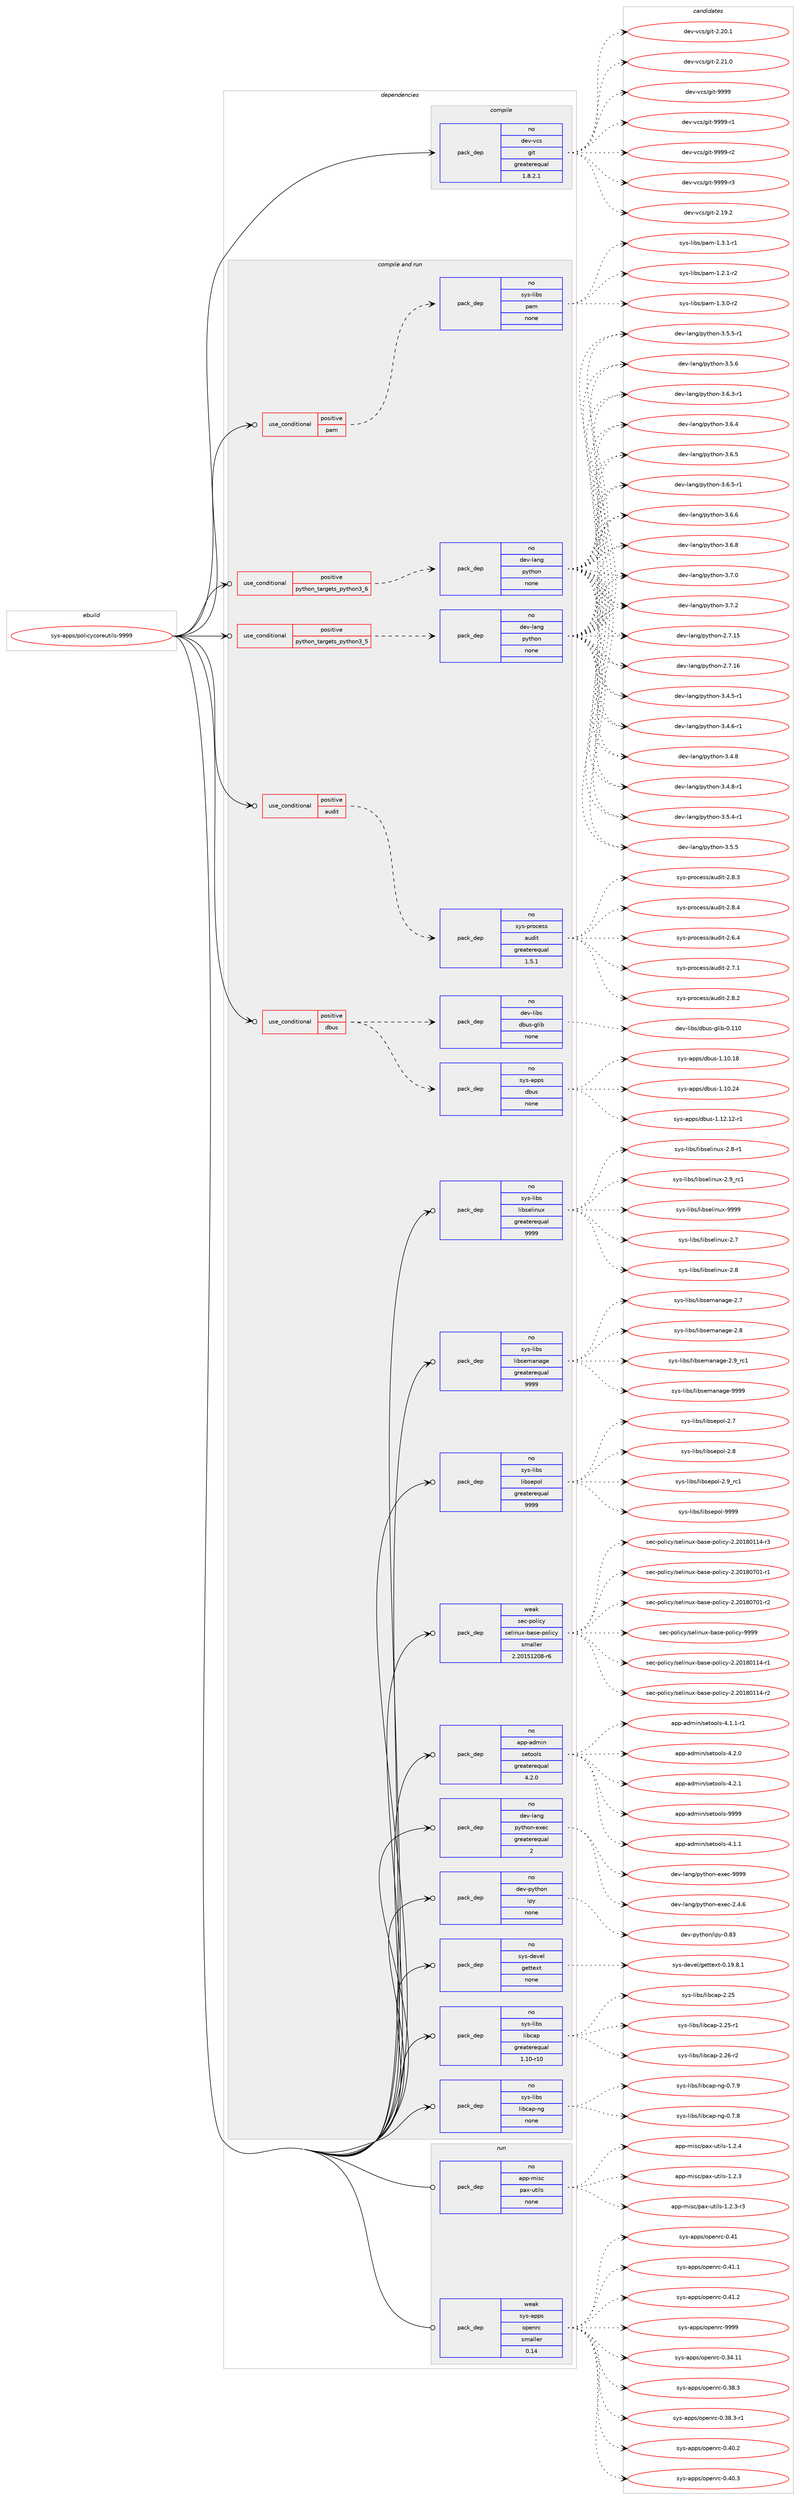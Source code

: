 digraph prolog {

# *************
# Graph options
# *************

newrank=true;
concentrate=true;
compound=true;
graph [rankdir=LR,fontname=Helvetica,fontsize=10,ranksep=1.5];#, ranksep=2.5, nodesep=0.2];
edge  [arrowhead=vee];
node  [fontname=Helvetica,fontsize=10];

# **********
# The ebuild
# **********

subgraph cluster_leftcol {
color=gray;
rank=same;
label=<<i>ebuild</i>>;
id [label="sys-apps/policycoreutils-9999", color=red, width=4, href="../sys-apps/policycoreutils-9999.svg"];
}

# ****************
# The dependencies
# ****************

subgraph cluster_midcol {
color=gray;
label=<<i>dependencies</i>>;
subgraph cluster_compile {
fillcolor="#eeeeee";
style=filled;
label=<<i>compile</i>>;
subgraph pack1228660 {
dependency1713405 [label=<<TABLE BORDER="0" CELLBORDER="1" CELLSPACING="0" CELLPADDING="4" WIDTH="220"><TR><TD ROWSPAN="6" CELLPADDING="30">pack_dep</TD></TR><TR><TD WIDTH="110">no</TD></TR><TR><TD>dev-vcs</TD></TR><TR><TD>git</TD></TR><TR><TD>greaterequal</TD></TR><TR><TD>1.8.2.1</TD></TR></TABLE>>, shape=none, color=blue];
}
id:e -> dependency1713405:w [weight=20,style="solid",arrowhead="vee"];
}
subgraph cluster_compileandrun {
fillcolor="#eeeeee";
style=filled;
label=<<i>compile and run</i>>;
subgraph cond456729 {
dependency1713406 [label=<<TABLE BORDER="0" CELLBORDER="1" CELLSPACING="0" CELLPADDING="4"><TR><TD ROWSPAN="3" CELLPADDING="10">use_conditional</TD></TR><TR><TD>positive</TD></TR><TR><TD>audit</TD></TR></TABLE>>, shape=none, color=red];
subgraph pack1228661 {
dependency1713407 [label=<<TABLE BORDER="0" CELLBORDER="1" CELLSPACING="0" CELLPADDING="4" WIDTH="220"><TR><TD ROWSPAN="6" CELLPADDING="30">pack_dep</TD></TR><TR><TD WIDTH="110">no</TD></TR><TR><TD>sys-process</TD></TR><TR><TD>audit</TD></TR><TR><TD>greaterequal</TD></TR><TR><TD>1.5.1</TD></TR></TABLE>>, shape=none, color=blue];
}
dependency1713406:e -> dependency1713407:w [weight=20,style="dashed",arrowhead="vee"];
}
id:e -> dependency1713406:w [weight=20,style="solid",arrowhead="odotvee"];
subgraph cond456730 {
dependency1713408 [label=<<TABLE BORDER="0" CELLBORDER="1" CELLSPACING="0" CELLPADDING="4"><TR><TD ROWSPAN="3" CELLPADDING="10">use_conditional</TD></TR><TR><TD>positive</TD></TR><TR><TD>dbus</TD></TR></TABLE>>, shape=none, color=red];
subgraph pack1228662 {
dependency1713409 [label=<<TABLE BORDER="0" CELLBORDER="1" CELLSPACING="0" CELLPADDING="4" WIDTH="220"><TR><TD ROWSPAN="6" CELLPADDING="30">pack_dep</TD></TR><TR><TD WIDTH="110">no</TD></TR><TR><TD>sys-apps</TD></TR><TR><TD>dbus</TD></TR><TR><TD>none</TD></TR><TR><TD></TD></TR></TABLE>>, shape=none, color=blue];
}
dependency1713408:e -> dependency1713409:w [weight=20,style="dashed",arrowhead="vee"];
subgraph pack1228663 {
dependency1713410 [label=<<TABLE BORDER="0" CELLBORDER="1" CELLSPACING="0" CELLPADDING="4" WIDTH="220"><TR><TD ROWSPAN="6" CELLPADDING="30">pack_dep</TD></TR><TR><TD WIDTH="110">no</TD></TR><TR><TD>dev-libs</TD></TR><TR><TD>dbus-glib</TD></TR><TR><TD>none</TD></TR><TR><TD></TD></TR></TABLE>>, shape=none, color=blue];
}
dependency1713408:e -> dependency1713410:w [weight=20,style="dashed",arrowhead="vee"];
}
id:e -> dependency1713408:w [weight=20,style="solid",arrowhead="odotvee"];
subgraph cond456731 {
dependency1713411 [label=<<TABLE BORDER="0" CELLBORDER="1" CELLSPACING="0" CELLPADDING="4"><TR><TD ROWSPAN="3" CELLPADDING="10">use_conditional</TD></TR><TR><TD>positive</TD></TR><TR><TD>pam</TD></TR></TABLE>>, shape=none, color=red];
subgraph pack1228664 {
dependency1713412 [label=<<TABLE BORDER="0" CELLBORDER="1" CELLSPACING="0" CELLPADDING="4" WIDTH="220"><TR><TD ROWSPAN="6" CELLPADDING="30">pack_dep</TD></TR><TR><TD WIDTH="110">no</TD></TR><TR><TD>sys-libs</TD></TR><TR><TD>pam</TD></TR><TR><TD>none</TD></TR><TR><TD></TD></TR></TABLE>>, shape=none, color=blue];
}
dependency1713411:e -> dependency1713412:w [weight=20,style="dashed",arrowhead="vee"];
}
id:e -> dependency1713411:w [weight=20,style="solid",arrowhead="odotvee"];
subgraph cond456732 {
dependency1713413 [label=<<TABLE BORDER="0" CELLBORDER="1" CELLSPACING="0" CELLPADDING="4"><TR><TD ROWSPAN="3" CELLPADDING="10">use_conditional</TD></TR><TR><TD>positive</TD></TR><TR><TD>python_targets_python3_5</TD></TR></TABLE>>, shape=none, color=red];
subgraph pack1228665 {
dependency1713414 [label=<<TABLE BORDER="0" CELLBORDER="1" CELLSPACING="0" CELLPADDING="4" WIDTH="220"><TR><TD ROWSPAN="6" CELLPADDING="30">pack_dep</TD></TR><TR><TD WIDTH="110">no</TD></TR><TR><TD>dev-lang</TD></TR><TR><TD>python</TD></TR><TR><TD>none</TD></TR><TR><TD></TD></TR></TABLE>>, shape=none, color=blue];
}
dependency1713413:e -> dependency1713414:w [weight=20,style="dashed",arrowhead="vee"];
}
id:e -> dependency1713413:w [weight=20,style="solid",arrowhead="odotvee"];
subgraph cond456733 {
dependency1713415 [label=<<TABLE BORDER="0" CELLBORDER="1" CELLSPACING="0" CELLPADDING="4"><TR><TD ROWSPAN="3" CELLPADDING="10">use_conditional</TD></TR><TR><TD>positive</TD></TR><TR><TD>python_targets_python3_6</TD></TR></TABLE>>, shape=none, color=red];
subgraph pack1228666 {
dependency1713416 [label=<<TABLE BORDER="0" CELLBORDER="1" CELLSPACING="0" CELLPADDING="4" WIDTH="220"><TR><TD ROWSPAN="6" CELLPADDING="30">pack_dep</TD></TR><TR><TD WIDTH="110">no</TD></TR><TR><TD>dev-lang</TD></TR><TR><TD>python</TD></TR><TR><TD>none</TD></TR><TR><TD></TD></TR></TABLE>>, shape=none, color=blue];
}
dependency1713415:e -> dependency1713416:w [weight=20,style="dashed",arrowhead="vee"];
}
id:e -> dependency1713415:w [weight=20,style="solid",arrowhead="odotvee"];
subgraph pack1228667 {
dependency1713417 [label=<<TABLE BORDER="0" CELLBORDER="1" CELLSPACING="0" CELLPADDING="4" WIDTH="220"><TR><TD ROWSPAN="6" CELLPADDING="30">pack_dep</TD></TR><TR><TD WIDTH="110">no</TD></TR><TR><TD>app-admin</TD></TR><TR><TD>setools</TD></TR><TR><TD>greaterequal</TD></TR><TR><TD>4.2.0</TD></TR></TABLE>>, shape=none, color=blue];
}
id:e -> dependency1713417:w [weight=20,style="solid",arrowhead="odotvee"];
subgraph pack1228668 {
dependency1713418 [label=<<TABLE BORDER="0" CELLBORDER="1" CELLSPACING="0" CELLPADDING="4" WIDTH="220"><TR><TD ROWSPAN="6" CELLPADDING="30">pack_dep</TD></TR><TR><TD WIDTH="110">no</TD></TR><TR><TD>dev-lang</TD></TR><TR><TD>python-exec</TD></TR><TR><TD>greaterequal</TD></TR><TR><TD>2</TD></TR></TABLE>>, shape=none, color=blue];
}
id:e -> dependency1713418:w [weight=20,style="solid",arrowhead="odotvee"];
subgraph pack1228669 {
dependency1713419 [label=<<TABLE BORDER="0" CELLBORDER="1" CELLSPACING="0" CELLPADDING="4" WIDTH="220"><TR><TD ROWSPAN="6" CELLPADDING="30">pack_dep</TD></TR><TR><TD WIDTH="110">no</TD></TR><TR><TD>dev-python</TD></TR><TR><TD>ipy</TD></TR><TR><TD>none</TD></TR><TR><TD></TD></TR></TABLE>>, shape=none, color=blue];
}
id:e -> dependency1713419:w [weight=20,style="solid",arrowhead="odotvee"];
subgraph pack1228670 {
dependency1713420 [label=<<TABLE BORDER="0" CELLBORDER="1" CELLSPACING="0" CELLPADDING="4" WIDTH="220"><TR><TD ROWSPAN="6" CELLPADDING="30">pack_dep</TD></TR><TR><TD WIDTH="110">no</TD></TR><TR><TD>sys-devel</TD></TR><TR><TD>gettext</TD></TR><TR><TD>none</TD></TR><TR><TD></TD></TR></TABLE>>, shape=none, color=blue];
}
id:e -> dependency1713420:w [weight=20,style="solid",arrowhead="odotvee"];
subgraph pack1228671 {
dependency1713421 [label=<<TABLE BORDER="0" CELLBORDER="1" CELLSPACING="0" CELLPADDING="4" WIDTH="220"><TR><TD ROWSPAN="6" CELLPADDING="30">pack_dep</TD></TR><TR><TD WIDTH="110">no</TD></TR><TR><TD>sys-libs</TD></TR><TR><TD>libcap</TD></TR><TR><TD>greaterequal</TD></TR><TR><TD>1.10-r10</TD></TR></TABLE>>, shape=none, color=blue];
}
id:e -> dependency1713421:w [weight=20,style="solid",arrowhead="odotvee"];
subgraph pack1228672 {
dependency1713422 [label=<<TABLE BORDER="0" CELLBORDER="1" CELLSPACING="0" CELLPADDING="4" WIDTH="220"><TR><TD ROWSPAN="6" CELLPADDING="30">pack_dep</TD></TR><TR><TD WIDTH="110">no</TD></TR><TR><TD>sys-libs</TD></TR><TR><TD>libcap-ng</TD></TR><TR><TD>none</TD></TR><TR><TD></TD></TR></TABLE>>, shape=none, color=blue];
}
id:e -> dependency1713422:w [weight=20,style="solid",arrowhead="odotvee"];
subgraph pack1228673 {
dependency1713423 [label=<<TABLE BORDER="0" CELLBORDER="1" CELLSPACING="0" CELLPADDING="4" WIDTH="220"><TR><TD ROWSPAN="6" CELLPADDING="30">pack_dep</TD></TR><TR><TD WIDTH="110">no</TD></TR><TR><TD>sys-libs</TD></TR><TR><TD>libselinux</TD></TR><TR><TD>greaterequal</TD></TR><TR><TD>9999</TD></TR></TABLE>>, shape=none, color=blue];
}
id:e -> dependency1713423:w [weight=20,style="solid",arrowhead="odotvee"];
subgraph pack1228674 {
dependency1713424 [label=<<TABLE BORDER="0" CELLBORDER="1" CELLSPACING="0" CELLPADDING="4" WIDTH="220"><TR><TD ROWSPAN="6" CELLPADDING="30">pack_dep</TD></TR><TR><TD WIDTH="110">no</TD></TR><TR><TD>sys-libs</TD></TR><TR><TD>libsemanage</TD></TR><TR><TD>greaterequal</TD></TR><TR><TD>9999</TD></TR></TABLE>>, shape=none, color=blue];
}
id:e -> dependency1713424:w [weight=20,style="solid",arrowhead="odotvee"];
subgraph pack1228675 {
dependency1713425 [label=<<TABLE BORDER="0" CELLBORDER="1" CELLSPACING="0" CELLPADDING="4" WIDTH="220"><TR><TD ROWSPAN="6" CELLPADDING="30">pack_dep</TD></TR><TR><TD WIDTH="110">no</TD></TR><TR><TD>sys-libs</TD></TR><TR><TD>libsepol</TD></TR><TR><TD>greaterequal</TD></TR><TR><TD>9999</TD></TR></TABLE>>, shape=none, color=blue];
}
id:e -> dependency1713425:w [weight=20,style="solid",arrowhead="odotvee"];
subgraph pack1228676 {
dependency1713426 [label=<<TABLE BORDER="0" CELLBORDER="1" CELLSPACING="0" CELLPADDING="4" WIDTH="220"><TR><TD ROWSPAN="6" CELLPADDING="30">pack_dep</TD></TR><TR><TD WIDTH="110">weak</TD></TR><TR><TD>sec-policy</TD></TR><TR><TD>selinux-base-policy</TD></TR><TR><TD>smaller</TD></TR><TR><TD>2.20151208-r6</TD></TR></TABLE>>, shape=none, color=blue];
}
id:e -> dependency1713426:w [weight=20,style="solid",arrowhead="odotvee"];
}
subgraph cluster_run {
fillcolor="#eeeeee";
style=filled;
label=<<i>run</i>>;
subgraph pack1228677 {
dependency1713427 [label=<<TABLE BORDER="0" CELLBORDER="1" CELLSPACING="0" CELLPADDING="4" WIDTH="220"><TR><TD ROWSPAN="6" CELLPADDING="30">pack_dep</TD></TR><TR><TD WIDTH="110">no</TD></TR><TR><TD>app-misc</TD></TR><TR><TD>pax-utils</TD></TR><TR><TD>none</TD></TR><TR><TD></TD></TR></TABLE>>, shape=none, color=blue];
}
id:e -> dependency1713427:w [weight=20,style="solid",arrowhead="odot"];
subgraph pack1228678 {
dependency1713428 [label=<<TABLE BORDER="0" CELLBORDER="1" CELLSPACING="0" CELLPADDING="4" WIDTH="220"><TR><TD ROWSPAN="6" CELLPADDING="30">pack_dep</TD></TR><TR><TD WIDTH="110">weak</TD></TR><TR><TD>sys-apps</TD></TR><TR><TD>openrc</TD></TR><TR><TD>smaller</TD></TR><TR><TD>0.14</TD></TR></TABLE>>, shape=none, color=blue];
}
id:e -> dependency1713428:w [weight=20,style="solid",arrowhead="odot"];
}
}

# **************
# The candidates
# **************

subgraph cluster_choices {
rank=same;
color=gray;
label=<<i>candidates</i>>;

subgraph choice1228660 {
color=black;
nodesep=1;
choice10010111845118991154710310511645504649574650 [label="dev-vcs/git-2.19.2", color=red, width=4,href="../dev-vcs/git-2.19.2.svg"];
choice10010111845118991154710310511645504650484649 [label="dev-vcs/git-2.20.1", color=red, width=4,href="../dev-vcs/git-2.20.1.svg"];
choice10010111845118991154710310511645504650494648 [label="dev-vcs/git-2.21.0", color=red, width=4,href="../dev-vcs/git-2.21.0.svg"];
choice1001011184511899115471031051164557575757 [label="dev-vcs/git-9999", color=red, width=4,href="../dev-vcs/git-9999.svg"];
choice10010111845118991154710310511645575757574511449 [label="dev-vcs/git-9999-r1", color=red, width=4,href="../dev-vcs/git-9999-r1.svg"];
choice10010111845118991154710310511645575757574511450 [label="dev-vcs/git-9999-r2", color=red, width=4,href="../dev-vcs/git-9999-r2.svg"];
choice10010111845118991154710310511645575757574511451 [label="dev-vcs/git-9999-r3", color=red, width=4,href="../dev-vcs/git-9999-r3.svg"];
dependency1713405:e -> choice10010111845118991154710310511645504649574650:w [style=dotted,weight="100"];
dependency1713405:e -> choice10010111845118991154710310511645504650484649:w [style=dotted,weight="100"];
dependency1713405:e -> choice10010111845118991154710310511645504650494648:w [style=dotted,weight="100"];
dependency1713405:e -> choice1001011184511899115471031051164557575757:w [style=dotted,weight="100"];
dependency1713405:e -> choice10010111845118991154710310511645575757574511449:w [style=dotted,weight="100"];
dependency1713405:e -> choice10010111845118991154710310511645575757574511450:w [style=dotted,weight="100"];
dependency1713405:e -> choice10010111845118991154710310511645575757574511451:w [style=dotted,weight="100"];
}
subgraph choice1228661 {
color=black;
nodesep=1;
choice11512111545112114111991011151154797117100105116455046544652 [label="sys-process/audit-2.6.4", color=red, width=4,href="../sys-process/audit-2.6.4.svg"];
choice11512111545112114111991011151154797117100105116455046554649 [label="sys-process/audit-2.7.1", color=red, width=4,href="../sys-process/audit-2.7.1.svg"];
choice11512111545112114111991011151154797117100105116455046564650 [label="sys-process/audit-2.8.2", color=red, width=4,href="../sys-process/audit-2.8.2.svg"];
choice11512111545112114111991011151154797117100105116455046564651 [label="sys-process/audit-2.8.3", color=red, width=4,href="../sys-process/audit-2.8.3.svg"];
choice11512111545112114111991011151154797117100105116455046564652 [label="sys-process/audit-2.8.4", color=red, width=4,href="../sys-process/audit-2.8.4.svg"];
dependency1713407:e -> choice11512111545112114111991011151154797117100105116455046544652:w [style=dotted,weight="100"];
dependency1713407:e -> choice11512111545112114111991011151154797117100105116455046554649:w [style=dotted,weight="100"];
dependency1713407:e -> choice11512111545112114111991011151154797117100105116455046564650:w [style=dotted,weight="100"];
dependency1713407:e -> choice11512111545112114111991011151154797117100105116455046564651:w [style=dotted,weight="100"];
dependency1713407:e -> choice11512111545112114111991011151154797117100105116455046564652:w [style=dotted,weight="100"];
}
subgraph choice1228662 {
color=black;
nodesep=1;
choice115121115459711211211547100981171154549464948464956 [label="sys-apps/dbus-1.10.18", color=red, width=4,href="../sys-apps/dbus-1.10.18.svg"];
choice115121115459711211211547100981171154549464948465052 [label="sys-apps/dbus-1.10.24", color=red, width=4,href="../sys-apps/dbus-1.10.24.svg"];
choice1151211154597112112115471009811711545494649504649504511449 [label="sys-apps/dbus-1.12.12-r1", color=red, width=4,href="../sys-apps/dbus-1.12.12-r1.svg"];
dependency1713409:e -> choice115121115459711211211547100981171154549464948464956:w [style=dotted,weight="100"];
dependency1713409:e -> choice115121115459711211211547100981171154549464948465052:w [style=dotted,weight="100"];
dependency1713409:e -> choice1151211154597112112115471009811711545494649504649504511449:w [style=dotted,weight="100"];
}
subgraph choice1228663 {
color=black;
nodesep=1;
choice100101118451081059811547100981171154510310810598454846494948 [label="dev-libs/dbus-glib-0.110", color=red, width=4,href="../dev-libs/dbus-glib-0.110.svg"];
dependency1713410:e -> choice100101118451081059811547100981171154510310810598454846494948:w [style=dotted,weight="100"];
}
subgraph choice1228664 {
color=black;
nodesep=1;
choice115121115451081059811547112971094549465046494511450 [label="sys-libs/pam-1.2.1-r2", color=red, width=4,href="../sys-libs/pam-1.2.1-r2.svg"];
choice115121115451081059811547112971094549465146484511450 [label="sys-libs/pam-1.3.0-r2", color=red, width=4,href="../sys-libs/pam-1.3.0-r2.svg"];
choice115121115451081059811547112971094549465146494511449 [label="sys-libs/pam-1.3.1-r1", color=red, width=4,href="../sys-libs/pam-1.3.1-r1.svg"];
dependency1713412:e -> choice115121115451081059811547112971094549465046494511450:w [style=dotted,weight="100"];
dependency1713412:e -> choice115121115451081059811547112971094549465146484511450:w [style=dotted,weight="100"];
dependency1713412:e -> choice115121115451081059811547112971094549465146494511449:w [style=dotted,weight="100"];
}
subgraph choice1228665 {
color=black;
nodesep=1;
choice10010111845108971101034711212111610411111045504655464953 [label="dev-lang/python-2.7.15", color=red, width=4,href="../dev-lang/python-2.7.15.svg"];
choice10010111845108971101034711212111610411111045504655464954 [label="dev-lang/python-2.7.16", color=red, width=4,href="../dev-lang/python-2.7.16.svg"];
choice1001011184510897110103471121211161041111104551465246534511449 [label="dev-lang/python-3.4.5-r1", color=red, width=4,href="../dev-lang/python-3.4.5-r1.svg"];
choice1001011184510897110103471121211161041111104551465246544511449 [label="dev-lang/python-3.4.6-r1", color=red, width=4,href="../dev-lang/python-3.4.6-r1.svg"];
choice100101118451089711010347112121116104111110455146524656 [label="dev-lang/python-3.4.8", color=red, width=4,href="../dev-lang/python-3.4.8.svg"];
choice1001011184510897110103471121211161041111104551465246564511449 [label="dev-lang/python-3.4.8-r1", color=red, width=4,href="../dev-lang/python-3.4.8-r1.svg"];
choice1001011184510897110103471121211161041111104551465346524511449 [label="dev-lang/python-3.5.4-r1", color=red, width=4,href="../dev-lang/python-3.5.4-r1.svg"];
choice100101118451089711010347112121116104111110455146534653 [label="dev-lang/python-3.5.5", color=red, width=4,href="../dev-lang/python-3.5.5.svg"];
choice1001011184510897110103471121211161041111104551465346534511449 [label="dev-lang/python-3.5.5-r1", color=red, width=4,href="../dev-lang/python-3.5.5-r1.svg"];
choice100101118451089711010347112121116104111110455146534654 [label="dev-lang/python-3.5.6", color=red, width=4,href="../dev-lang/python-3.5.6.svg"];
choice1001011184510897110103471121211161041111104551465446514511449 [label="dev-lang/python-3.6.3-r1", color=red, width=4,href="../dev-lang/python-3.6.3-r1.svg"];
choice100101118451089711010347112121116104111110455146544652 [label="dev-lang/python-3.6.4", color=red, width=4,href="../dev-lang/python-3.6.4.svg"];
choice100101118451089711010347112121116104111110455146544653 [label="dev-lang/python-3.6.5", color=red, width=4,href="../dev-lang/python-3.6.5.svg"];
choice1001011184510897110103471121211161041111104551465446534511449 [label="dev-lang/python-3.6.5-r1", color=red, width=4,href="../dev-lang/python-3.6.5-r1.svg"];
choice100101118451089711010347112121116104111110455146544654 [label="dev-lang/python-3.6.6", color=red, width=4,href="../dev-lang/python-3.6.6.svg"];
choice100101118451089711010347112121116104111110455146544656 [label="dev-lang/python-3.6.8", color=red, width=4,href="../dev-lang/python-3.6.8.svg"];
choice100101118451089711010347112121116104111110455146554648 [label="dev-lang/python-3.7.0", color=red, width=4,href="../dev-lang/python-3.7.0.svg"];
choice100101118451089711010347112121116104111110455146554650 [label="dev-lang/python-3.7.2", color=red, width=4,href="../dev-lang/python-3.7.2.svg"];
dependency1713414:e -> choice10010111845108971101034711212111610411111045504655464953:w [style=dotted,weight="100"];
dependency1713414:e -> choice10010111845108971101034711212111610411111045504655464954:w [style=dotted,weight="100"];
dependency1713414:e -> choice1001011184510897110103471121211161041111104551465246534511449:w [style=dotted,weight="100"];
dependency1713414:e -> choice1001011184510897110103471121211161041111104551465246544511449:w [style=dotted,weight="100"];
dependency1713414:e -> choice100101118451089711010347112121116104111110455146524656:w [style=dotted,weight="100"];
dependency1713414:e -> choice1001011184510897110103471121211161041111104551465246564511449:w [style=dotted,weight="100"];
dependency1713414:e -> choice1001011184510897110103471121211161041111104551465346524511449:w [style=dotted,weight="100"];
dependency1713414:e -> choice100101118451089711010347112121116104111110455146534653:w [style=dotted,weight="100"];
dependency1713414:e -> choice1001011184510897110103471121211161041111104551465346534511449:w [style=dotted,weight="100"];
dependency1713414:e -> choice100101118451089711010347112121116104111110455146534654:w [style=dotted,weight="100"];
dependency1713414:e -> choice1001011184510897110103471121211161041111104551465446514511449:w [style=dotted,weight="100"];
dependency1713414:e -> choice100101118451089711010347112121116104111110455146544652:w [style=dotted,weight="100"];
dependency1713414:e -> choice100101118451089711010347112121116104111110455146544653:w [style=dotted,weight="100"];
dependency1713414:e -> choice1001011184510897110103471121211161041111104551465446534511449:w [style=dotted,weight="100"];
dependency1713414:e -> choice100101118451089711010347112121116104111110455146544654:w [style=dotted,weight="100"];
dependency1713414:e -> choice100101118451089711010347112121116104111110455146544656:w [style=dotted,weight="100"];
dependency1713414:e -> choice100101118451089711010347112121116104111110455146554648:w [style=dotted,weight="100"];
dependency1713414:e -> choice100101118451089711010347112121116104111110455146554650:w [style=dotted,weight="100"];
}
subgraph choice1228666 {
color=black;
nodesep=1;
choice10010111845108971101034711212111610411111045504655464953 [label="dev-lang/python-2.7.15", color=red, width=4,href="../dev-lang/python-2.7.15.svg"];
choice10010111845108971101034711212111610411111045504655464954 [label="dev-lang/python-2.7.16", color=red, width=4,href="../dev-lang/python-2.7.16.svg"];
choice1001011184510897110103471121211161041111104551465246534511449 [label="dev-lang/python-3.4.5-r1", color=red, width=4,href="../dev-lang/python-3.4.5-r1.svg"];
choice1001011184510897110103471121211161041111104551465246544511449 [label="dev-lang/python-3.4.6-r1", color=red, width=4,href="../dev-lang/python-3.4.6-r1.svg"];
choice100101118451089711010347112121116104111110455146524656 [label="dev-lang/python-3.4.8", color=red, width=4,href="../dev-lang/python-3.4.8.svg"];
choice1001011184510897110103471121211161041111104551465246564511449 [label="dev-lang/python-3.4.8-r1", color=red, width=4,href="../dev-lang/python-3.4.8-r1.svg"];
choice1001011184510897110103471121211161041111104551465346524511449 [label="dev-lang/python-3.5.4-r1", color=red, width=4,href="../dev-lang/python-3.5.4-r1.svg"];
choice100101118451089711010347112121116104111110455146534653 [label="dev-lang/python-3.5.5", color=red, width=4,href="../dev-lang/python-3.5.5.svg"];
choice1001011184510897110103471121211161041111104551465346534511449 [label="dev-lang/python-3.5.5-r1", color=red, width=4,href="../dev-lang/python-3.5.5-r1.svg"];
choice100101118451089711010347112121116104111110455146534654 [label="dev-lang/python-3.5.6", color=red, width=4,href="../dev-lang/python-3.5.6.svg"];
choice1001011184510897110103471121211161041111104551465446514511449 [label="dev-lang/python-3.6.3-r1", color=red, width=4,href="../dev-lang/python-3.6.3-r1.svg"];
choice100101118451089711010347112121116104111110455146544652 [label="dev-lang/python-3.6.4", color=red, width=4,href="../dev-lang/python-3.6.4.svg"];
choice100101118451089711010347112121116104111110455146544653 [label="dev-lang/python-3.6.5", color=red, width=4,href="../dev-lang/python-3.6.5.svg"];
choice1001011184510897110103471121211161041111104551465446534511449 [label="dev-lang/python-3.6.5-r1", color=red, width=4,href="../dev-lang/python-3.6.5-r1.svg"];
choice100101118451089711010347112121116104111110455146544654 [label="dev-lang/python-3.6.6", color=red, width=4,href="../dev-lang/python-3.6.6.svg"];
choice100101118451089711010347112121116104111110455146544656 [label="dev-lang/python-3.6.8", color=red, width=4,href="../dev-lang/python-3.6.8.svg"];
choice100101118451089711010347112121116104111110455146554648 [label="dev-lang/python-3.7.0", color=red, width=4,href="../dev-lang/python-3.7.0.svg"];
choice100101118451089711010347112121116104111110455146554650 [label="dev-lang/python-3.7.2", color=red, width=4,href="../dev-lang/python-3.7.2.svg"];
dependency1713416:e -> choice10010111845108971101034711212111610411111045504655464953:w [style=dotted,weight="100"];
dependency1713416:e -> choice10010111845108971101034711212111610411111045504655464954:w [style=dotted,weight="100"];
dependency1713416:e -> choice1001011184510897110103471121211161041111104551465246534511449:w [style=dotted,weight="100"];
dependency1713416:e -> choice1001011184510897110103471121211161041111104551465246544511449:w [style=dotted,weight="100"];
dependency1713416:e -> choice100101118451089711010347112121116104111110455146524656:w [style=dotted,weight="100"];
dependency1713416:e -> choice1001011184510897110103471121211161041111104551465246564511449:w [style=dotted,weight="100"];
dependency1713416:e -> choice1001011184510897110103471121211161041111104551465346524511449:w [style=dotted,weight="100"];
dependency1713416:e -> choice100101118451089711010347112121116104111110455146534653:w [style=dotted,weight="100"];
dependency1713416:e -> choice1001011184510897110103471121211161041111104551465346534511449:w [style=dotted,weight="100"];
dependency1713416:e -> choice100101118451089711010347112121116104111110455146534654:w [style=dotted,weight="100"];
dependency1713416:e -> choice1001011184510897110103471121211161041111104551465446514511449:w [style=dotted,weight="100"];
dependency1713416:e -> choice100101118451089711010347112121116104111110455146544652:w [style=dotted,weight="100"];
dependency1713416:e -> choice100101118451089711010347112121116104111110455146544653:w [style=dotted,weight="100"];
dependency1713416:e -> choice1001011184510897110103471121211161041111104551465446534511449:w [style=dotted,weight="100"];
dependency1713416:e -> choice100101118451089711010347112121116104111110455146544654:w [style=dotted,weight="100"];
dependency1713416:e -> choice100101118451089711010347112121116104111110455146544656:w [style=dotted,weight="100"];
dependency1713416:e -> choice100101118451089711010347112121116104111110455146554648:w [style=dotted,weight="100"];
dependency1713416:e -> choice100101118451089711010347112121116104111110455146554650:w [style=dotted,weight="100"];
}
subgraph choice1228667 {
color=black;
nodesep=1;
choice97112112459710010910511047115101116111111108115455246494649 [label="app-admin/setools-4.1.1", color=red, width=4,href="../app-admin/setools-4.1.1.svg"];
choice971121124597100109105110471151011161111111081154552464946494511449 [label="app-admin/setools-4.1.1-r1", color=red, width=4,href="../app-admin/setools-4.1.1-r1.svg"];
choice97112112459710010910511047115101116111111108115455246504648 [label="app-admin/setools-4.2.0", color=red, width=4,href="../app-admin/setools-4.2.0.svg"];
choice97112112459710010910511047115101116111111108115455246504649 [label="app-admin/setools-4.2.1", color=red, width=4,href="../app-admin/setools-4.2.1.svg"];
choice971121124597100109105110471151011161111111081154557575757 [label="app-admin/setools-9999", color=red, width=4,href="../app-admin/setools-9999.svg"];
dependency1713417:e -> choice97112112459710010910511047115101116111111108115455246494649:w [style=dotted,weight="100"];
dependency1713417:e -> choice971121124597100109105110471151011161111111081154552464946494511449:w [style=dotted,weight="100"];
dependency1713417:e -> choice97112112459710010910511047115101116111111108115455246504648:w [style=dotted,weight="100"];
dependency1713417:e -> choice97112112459710010910511047115101116111111108115455246504649:w [style=dotted,weight="100"];
dependency1713417:e -> choice971121124597100109105110471151011161111111081154557575757:w [style=dotted,weight="100"];
}
subgraph choice1228668 {
color=black;
nodesep=1;
choice1001011184510897110103471121211161041111104510112010199455046524654 [label="dev-lang/python-exec-2.4.6", color=red, width=4,href="../dev-lang/python-exec-2.4.6.svg"];
choice10010111845108971101034711212111610411111045101120101994557575757 [label="dev-lang/python-exec-9999", color=red, width=4,href="../dev-lang/python-exec-9999.svg"];
dependency1713418:e -> choice1001011184510897110103471121211161041111104510112010199455046524654:w [style=dotted,weight="100"];
dependency1713418:e -> choice10010111845108971101034711212111610411111045101120101994557575757:w [style=dotted,weight="100"];
}
subgraph choice1228669 {
color=black;
nodesep=1;
choice10010111845112121116104111110471051121214548465651 [label="dev-python/ipy-0.83", color=red, width=4,href="../dev-python/ipy-0.83.svg"];
dependency1713419:e -> choice10010111845112121116104111110471051121214548465651:w [style=dotted,weight="100"];
}
subgraph choice1228670 {
color=black;
nodesep=1;
choice1151211154510010111810110847103101116116101120116454846495746564649 [label="sys-devel/gettext-0.19.8.1", color=red, width=4,href="../sys-devel/gettext-0.19.8.1.svg"];
dependency1713420:e -> choice1151211154510010111810110847103101116116101120116454846495746564649:w [style=dotted,weight="100"];
}
subgraph choice1228671 {
color=black;
nodesep=1;
choice1151211154510810598115471081059899971124550465053 [label="sys-libs/libcap-2.25", color=red, width=4,href="../sys-libs/libcap-2.25.svg"];
choice11512111545108105981154710810598999711245504650534511449 [label="sys-libs/libcap-2.25-r1", color=red, width=4,href="../sys-libs/libcap-2.25-r1.svg"];
choice11512111545108105981154710810598999711245504650544511450 [label="sys-libs/libcap-2.26-r2", color=red, width=4,href="../sys-libs/libcap-2.26-r2.svg"];
dependency1713421:e -> choice1151211154510810598115471081059899971124550465053:w [style=dotted,weight="100"];
dependency1713421:e -> choice11512111545108105981154710810598999711245504650534511449:w [style=dotted,weight="100"];
dependency1713421:e -> choice11512111545108105981154710810598999711245504650544511450:w [style=dotted,weight="100"];
}
subgraph choice1228672 {
color=black;
nodesep=1;
choice11512111545108105981154710810598999711245110103454846554656 [label="sys-libs/libcap-ng-0.7.8", color=red, width=4,href="../sys-libs/libcap-ng-0.7.8.svg"];
choice11512111545108105981154710810598999711245110103454846554657 [label="sys-libs/libcap-ng-0.7.9", color=red, width=4,href="../sys-libs/libcap-ng-0.7.9.svg"];
dependency1713422:e -> choice11512111545108105981154710810598999711245110103454846554656:w [style=dotted,weight="100"];
dependency1713422:e -> choice11512111545108105981154710810598999711245110103454846554657:w [style=dotted,weight="100"];
}
subgraph choice1228673 {
color=black;
nodesep=1;
choice1151211154510810598115471081059811510110810511011712045504655 [label="sys-libs/libselinux-2.7", color=red, width=4,href="../sys-libs/libselinux-2.7.svg"];
choice1151211154510810598115471081059811510110810511011712045504656 [label="sys-libs/libselinux-2.8", color=red, width=4,href="../sys-libs/libselinux-2.8.svg"];
choice11512111545108105981154710810598115101108105110117120455046564511449 [label="sys-libs/libselinux-2.8-r1", color=red, width=4,href="../sys-libs/libselinux-2.8-r1.svg"];
choice1151211154510810598115471081059811510110810511011712045504657951149949 [label="sys-libs/libselinux-2.9_rc1", color=red, width=4,href="../sys-libs/libselinux-2.9_rc1.svg"];
choice115121115451081059811547108105981151011081051101171204557575757 [label="sys-libs/libselinux-9999", color=red, width=4,href="../sys-libs/libselinux-9999.svg"];
dependency1713423:e -> choice1151211154510810598115471081059811510110810511011712045504655:w [style=dotted,weight="100"];
dependency1713423:e -> choice1151211154510810598115471081059811510110810511011712045504656:w [style=dotted,weight="100"];
dependency1713423:e -> choice11512111545108105981154710810598115101108105110117120455046564511449:w [style=dotted,weight="100"];
dependency1713423:e -> choice1151211154510810598115471081059811510110810511011712045504657951149949:w [style=dotted,weight="100"];
dependency1713423:e -> choice115121115451081059811547108105981151011081051101171204557575757:w [style=dotted,weight="100"];
}
subgraph choice1228674 {
color=black;
nodesep=1;
choice11512111545108105981154710810598115101109971109710310145504655 [label="sys-libs/libsemanage-2.7", color=red, width=4,href="../sys-libs/libsemanage-2.7.svg"];
choice11512111545108105981154710810598115101109971109710310145504656 [label="sys-libs/libsemanage-2.8", color=red, width=4,href="../sys-libs/libsemanage-2.8.svg"];
choice11512111545108105981154710810598115101109971109710310145504657951149949 [label="sys-libs/libsemanage-2.9_rc1", color=red, width=4,href="../sys-libs/libsemanage-2.9_rc1.svg"];
choice1151211154510810598115471081059811510110997110971031014557575757 [label="sys-libs/libsemanage-9999", color=red, width=4,href="../sys-libs/libsemanage-9999.svg"];
dependency1713424:e -> choice11512111545108105981154710810598115101109971109710310145504655:w [style=dotted,weight="100"];
dependency1713424:e -> choice11512111545108105981154710810598115101109971109710310145504656:w [style=dotted,weight="100"];
dependency1713424:e -> choice11512111545108105981154710810598115101109971109710310145504657951149949:w [style=dotted,weight="100"];
dependency1713424:e -> choice1151211154510810598115471081059811510110997110971031014557575757:w [style=dotted,weight="100"];
}
subgraph choice1228675 {
color=black;
nodesep=1;
choice1151211154510810598115471081059811510111211110845504655 [label="sys-libs/libsepol-2.7", color=red, width=4,href="../sys-libs/libsepol-2.7.svg"];
choice1151211154510810598115471081059811510111211110845504656 [label="sys-libs/libsepol-2.8", color=red, width=4,href="../sys-libs/libsepol-2.8.svg"];
choice1151211154510810598115471081059811510111211110845504657951149949 [label="sys-libs/libsepol-2.9_rc1", color=red, width=4,href="../sys-libs/libsepol-2.9_rc1.svg"];
choice115121115451081059811547108105981151011121111084557575757 [label="sys-libs/libsepol-9999", color=red, width=4,href="../sys-libs/libsepol-9999.svg"];
dependency1713425:e -> choice1151211154510810598115471081059811510111211110845504655:w [style=dotted,weight="100"];
dependency1713425:e -> choice1151211154510810598115471081059811510111211110845504656:w [style=dotted,weight="100"];
dependency1713425:e -> choice1151211154510810598115471081059811510111211110845504657951149949:w [style=dotted,weight="100"];
dependency1713425:e -> choice115121115451081059811547108105981151011121111084557575757:w [style=dotted,weight="100"];
}
subgraph choice1228676 {
color=black;
nodesep=1;
choice11510199451121111081059912147115101108105110117120459897115101451121111081059912145504650484956484949524511449 [label="sec-policy/selinux-base-policy-2.20180114-r1", color=red, width=4,href="../sec-policy/selinux-base-policy-2.20180114-r1.svg"];
choice11510199451121111081059912147115101108105110117120459897115101451121111081059912145504650484956484949524511450 [label="sec-policy/selinux-base-policy-2.20180114-r2", color=red, width=4,href="../sec-policy/selinux-base-policy-2.20180114-r2.svg"];
choice11510199451121111081059912147115101108105110117120459897115101451121111081059912145504650484956484949524511451 [label="sec-policy/selinux-base-policy-2.20180114-r3", color=red, width=4,href="../sec-policy/selinux-base-policy-2.20180114-r3.svg"];
choice11510199451121111081059912147115101108105110117120459897115101451121111081059912145504650484956485548494511449 [label="sec-policy/selinux-base-policy-2.20180701-r1", color=red, width=4,href="../sec-policy/selinux-base-policy-2.20180701-r1.svg"];
choice11510199451121111081059912147115101108105110117120459897115101451121111081059912145504650484956485548494511450 [label="sec-policy/selinux-base-policy-2.20180701-r2", color=red, width=4,href="../sec-policy/selinux-base-policy-2.20180701-r2.svg"];
choice1151019945112111108105991214711510110810511011712045989711510145112111108105991214557575757 [label="sec-policy/selinux-base-policy-9999", color=red, width=4,href="../sec-policy/selinux-base-policy-9999.svg"];
dependency1713426:e -> choice11510199451121111081059912147115101108105110117120459897115101451121111081059912145504650484956484949524511449:w [style=dotted,weight="100"];
dependency1713426:e -> choice11510199451121111081059912147115101108105110117120459897115101451121111081059912145504650484956484949524511450:w [style=dotted,weight="100"];
dependency1713426:e -> choice11510199451121111081059912147115101108105110117120459897115101451121111081059912145504650484956484949524511451:w [style=dotted,weight="100"];
dependency1713426:e -> choice11510199451121111081059912147115101108105110117120459897115101451121111081059912145504650484956485548494511449:w [style=dotted,weight="100"];
dependency1713426:e -> choice11510199451121111081059912147115101108105110117120459897115101451121111081059912145504650484956485548494511450:w [style=dotted,weight="100"];
dependency1713426:e -> choice1151019945112111108105991214711510110810511011712045989711510145112111108105991214557575757:w [style=dotted,weight="100"];
}
subgraph choice1228677 {
color=black;
nodesep=1;
choice971121124510910511599471129712045117116105108115454946504651 [label="app-misc/pax-utils-1.2.3", color=red, width=4,href="../app-misc/pax-utils-1.2.3.svg"];
choice9711211245109105115994711297120451171161051081154549465046514511451 [label="app-misc/pax-utils-1.2.3-r3", color=red, width=4,href="../app-misc/pax-utils-1.2.3-r3.svg"];
choice971121124510910511599471129712045117116105108115454946504652 [label="app-misc/pax-utils-1.2.4", color=red, width=4,href="../app-misc/pax-utils-1.2.4.svg"];
dependency1713427:e -> choice971121124510910511599471129712045117116105108115454946504651:w [style=dotted,weight="100"];
dependency1713427:e -> choice9711211245109105115994711297120451171161051081154549465046514511451:w [style=dotted,weight="100"];
dependency1713427:e -> choice971121124510910511599471129712045117116105108115454946504652:w [style=dotted,weight="100"];
}
subgraph choice1228678 {
color=black;
nodesep=1;
choice115121115459711211211547111112101110114994548465152464949 [label="sys-apps/openrc-0.34.11", color=red, width=4,href="../sys-apps/openrc-0.34.11.svg"];
choice1151211154597112112115471111121011101149945484651564651 [label="sys-apps/openrc-0.38.3", color=red, width=4,href="../sys-apps/openrc-0.38.3.svg"];
choice11512111545971121121154711111210111011499454846515646514511449 [label="sys-apps/openrc-0.38.3-r1", color=red, width=4,href="../sys-apps/openrc-0.38.3-r1.svg"];
choice1151211154597112112115471111121011101149945484652484650 [label="sys-apps/openrc-0.40.2", color=red, width=4,href="../sys-apps/openrc-0.40.2.svg"];
choice1151211154597112112115471111121011101149945484652484651 [label="sys-apps/openrc-0.40.3", color=red, width=4,href="../sys-apps/openrc-0.40.3.svg"];
choice115121115459711211211547111112101110114994548465249 [label="sys-apps/openrc-0.41", color=red, width=4,href="../sys-apps/openrc-0.41.svg"];
choice1151211154597112112115471111121011101149945484652494649 [label="sys-apps/openrc-0.41.1", color=red, width=4,href="../sys-apps/openrc-0.41.1.svg"];
choice1151211154597112112115471111121011101149945484652494650 [label="sys-apps/openrc-0.41.2", color=red, width=4,href="../sys-apps/openrc-0.41.2.svg"];
choice115121115459711211211547111112101110114994557575757 [label="sys-apps/openrc-9999", color=red, width=4,href="../sys-apps/openrc-9999.svg"];
dependency1713428:e -> choice115121115459711211211547111112101110114994548465152464949:w [style=dotted,weight="100"];
dependency1713428:e -> choice1151211154597112112115471111121011101149945484651564651:w [style=dotted,weight="100"];
dependency1713428:e -> choice11512111545971121121154711111210111011499454846515646514511449:w [style=dotted,weight="100"];
dependency1713428:e -> choice1151211154597112112115471111121011101149945484652484650:w [style=dotted,weight="100"];
dependency1713428:e -> choice1151211154597112112115471111121011101149945484652484651:w [style=dotted,weight="100"];
dependency1713428:e -> choice115121115459711211211547111112101110114994548465249:w [style=dotted,weight="100"];
dependency1713428:e -> choice1151211154597112112115471111121011101149945484652494649:w [style=dotted,weight="100"];
dependency1713428:e -> choice1151211154597112112115471111121011101149945484652494650:w [style=dotted,weight="100"];
dependency1713428:e -> choice115121115459711211211547111112101110114994557575757:w [style=dotted,weight="100"];
}
}

}
